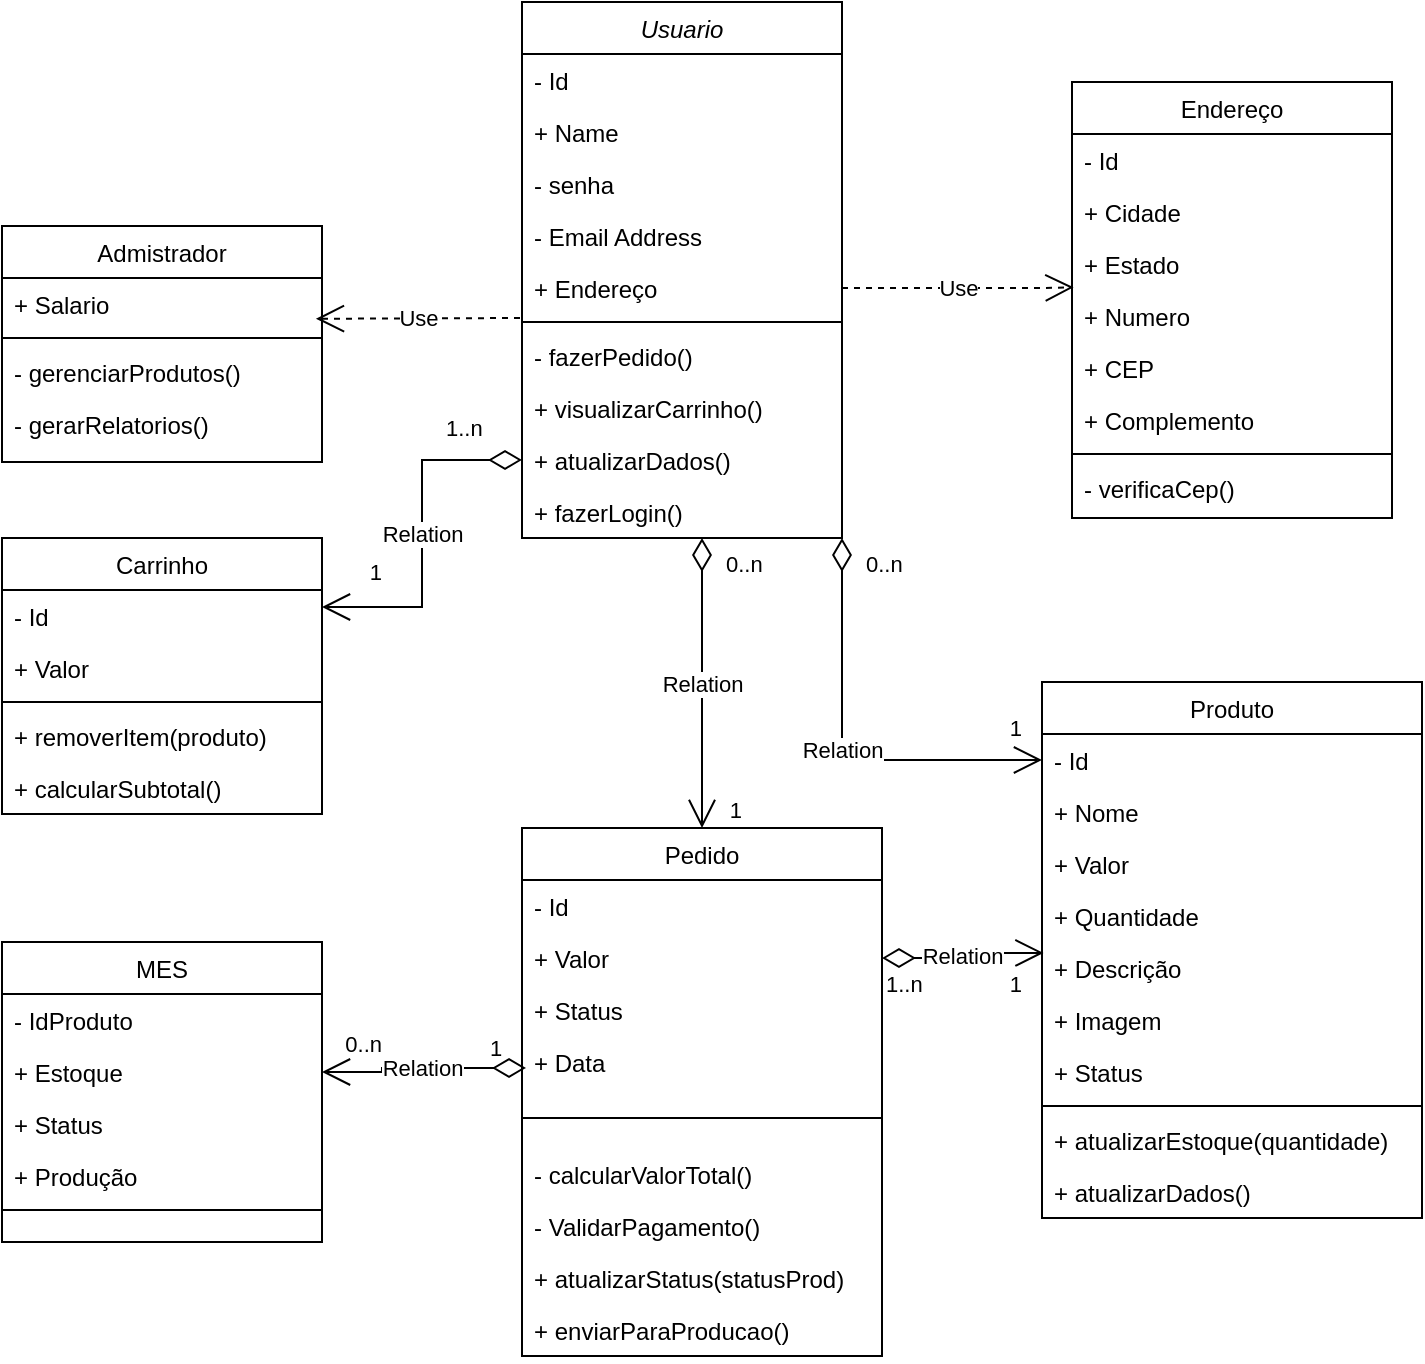 <mxfile version="28.2.3">
  <diagram name="Page-1" id="QN42O1dajfM062Ggao7D">
    <mxGraphModel dx="2015" dy="654" grid="1" gridSize="10" guides="1" tooltips="1" connect="1" arrows="1" fold="1" page="1" pageScale="1" pageWidth="827" pageHeight="1169" math="0" shadow="0">
      <root>
        <mxCell id="0" />
        <mxCell id="1" parent="0" />
        <mxCell id="Cg_36E5Ox_EKI302Rjeo-1" value="Usuario" style="swimlane;fontStyle=2;align=center;verticalAlign=top;childLayout=stackLayout;horizontal=1;startSize=26;horizontalStack=0;resizeParent=1;resizeLast=0;collapsible=1;marginBottom=0;rounded=0;shadow=0;strokeWidth=1;" parent="1" vertex="1">
          <mxGeometry x="-520" y="20" width="160" height="268" as="geometry">
            <mxRectangle x="230" y="140" width="160" height="26" as="alternateBounds" />
          </mxGeometry>
        </mxCell>
        <mxCell id="adGPQmQ8nAiYl6YlBTTS-1" value="- Id" style="text;align=left;verticalAlign=top;spacingLeft=4;spacingRight=4;overflow=hidden;rotatable=0;points=[[0,0.5],[1,0.5]];portConstraint=eastwest;rounded=0;shadow=0;html=0;" parent="Cg_36E5Ox_EKI302Rjeo-1" vertex="1">
          <mxGeometry y="26" width="160" height="26" as="geometry" />
        </mxCell>
        <mxCell id="Cg_36E5Ox_EKI302Rjeo-2" value="+ Name" style="text;align=left;verticalAlign=top;spacingLeft=4;spacingRight=4;overflow=hidden;rotatable=0;points=[[0,0.5],[1,0.5]];portConstraint=eastwest;" parent="Cg_36E5Ox_EKI302Rjeo-1" vertex="1">
          <mxGeometry y="52" width="160" height="26" as="geometry" />
        </mxCell>
        <mxCell id="Cg_36E5Ox_EKI302Rjeo-3" value="- senha" style="text;align=left;verticalAlign=top;spacingLeft=4;spacingRight=4;overflow=hidden;rotatable=0;points=[[0,0.5],[1,0.5]];portConstraint=eastwest;rounded=0;shadow=0;html=0;" parent="Cg_36E5Ox_EKI302Rjeo-1" vertex="1">
          <mxGeometry y="78" width="160" height="26" as="geometry" />
        </mxCell>
        <mxCell id="Cg_36E5Ox_EKI302Rjeo-4" value="- Email Address" style="text;align=left;verticalAlign=top;spacingLeft=4;spacingRight=4;overflow=hidden;rotatable=0;points=[[0,0.5],[1,0.5]];portConstraint=eastwest;rounded=0;shadow=0;html=0;" parent="Cg_36E5Ox_EKI302Rjeo-1" vertex="1">
          <mxGeometry y="104" width="160" height="26" as="geometry" />
        </mxCell>
        <mxCell id="adGPQmQ8nAiYl6YlBTTS-2" value="+ Endereço" style="text;align=left;verticalAlign=top;spacingLeft=4;spacingRight=4;overflow=hidden;rotatable=0;points=[[0,0.5],[1,0.5]];portConstraint=eastwest;rounded=0;shadow=0;html=0;" parent="Cg_36E5Ox_EKI302Rjeo-1" vertex="1">
          <mxGeometry y="130" width="160" height="26" as="geometry" />
        </mxCell>
        <mxCell id="Cg_36E5Ox_EKI302Rjeo-5" value="" style="line;html=1;strokeWidth=1;align=left;verticalAlign=middle;spacingTop=-1;spacingLeft=3;spacingRight=3;rotatable=0;labelPosition=right;points=[];portConstraint=eastwest;" parent="Cg_36E5Ox_EKI302Rjeo-1" vertex="1">
          <mxGeometry y="156" width="160" height="8" as="geometry" />
        </mxCell>
        <mxCell id="Cg_36E5Ox_EKI302Rjeo-6" value="- fazerPedido()" style="text;align=left;verticalAlign=top;spacingLeft=4;spacingRight=4;overflow=hidden;rotatable=0;points=[[0,0.5],[1,0.5]];portConstraint=eastwest;" parent="Cg_36E5Ox_EKI302Rjeo-1" vertex="1">
          <mxGeometry y="164" width="160" height="26" as="geometry" />
        </mxCell>
        <mxCell id="xKiWs514_R8PKGlK2kfR-3" value="+ visualizarCarrinho()" style="text;align=left;verticalAlign=top;spacingLeft=4;spacingRight=4;overflow=hidden;rotatable=0;points=[[0,0.5],[1,0.5]];portConstraint=eastwest;" parent="Cg_36E5Ox_EKI302Rjeo-1" vertex="1">
          <mxGeometry y="190" width="160" height="26" as="geometry" />
        </mxCell>
        <mxCell id="xKiWs514_R8PKGlK2kfR-2" value="+ atualizarDados()" style="text;align=left;verticalAlign=top;spacingLeft=4;spacingRight=4;overflow=hidden;rotatable=0;points=[[0,0.5],[1,0.5]];portConstraint=eastwest;" parent="Cg_36E5Ox_EKI302Rjeo-1" vertex="1">
          <mxGeometry y="216" width="160" height="26" as="geometry" />
        </mxCell>
        <mxCell id="xKiWs514_R8PKGlK2kfR-1" value="+ fazerLogin()" style="text;align=left;verticalAlign=top;spacingLeft=4;spacingRight=4;overflow=hidden;rotatable=0;points=[[0,0.5],[1,0.5]];portConstraint=eastwest;" parent="Cg_36E5Ox_EKI302Rjeo-1" vertex="1">
          <mxGeometry y="242" width="160" height="26" as="geometry" />
        </mxCell>
        <mxCell id="Cg_36E5Ox_EKI302Rjeo-7" value="Endereço" style="swimlane;fontStyle=0;align=center;verticalAlign=top;childLayout=stackLayout;horizontal=1;startSize=26;horizontalStack=0;resizeParent=1;resizeLast=0;collapsible=1;marginBottom=0;rounded=0;shadow=0;strokeWidth=1;" parent="1" vertex="1">
          <mxGeometry x="-245" y="60" width="160" height="218" as="geometry">
            <mxRectangle x="130" y="380" width="160" height="26" as="alternateBounds" />
          </mxGeometry>
        </mxCell>
        <mxCell id="adGPQmQ8nAiYl6YlBTTS-43" value="- Id" style="text;align=left;verticalAlign=top;spacingLeft=4;spacingRight=4;overflow=hidden;rotatable=0;points=[[0,0.5],[1,0.5]];portConstraint=eastwest;rounded=0;shadow=0;html=0;" parent="Cg_36E5Ox_EKI302Rjeo-7" vertex="1">
          <mxGeometry y="26" width="160" height="26" as="geometry" />
        </mxCell>
        <mxCell id="adGPQmQ8nAiYl6YlBTTS-45" value="+ Cidade" style="text;align=left;verticalAlign=top;spacingLeft=4;spacingRight=4;overflow=hidden;rotatable=0;points=[[0,0.5],[1,0.5]];portConstraint=eastwest;rounded=0;shadow=0;html=0;" parent="Cg_36E5Ox_EKI302Rjeo-7" vertex="1">
          <mxGeometry y="52" width="160" height="26" as="geometry" />
        </mxCell>
        <mxCell id="adGPQmQ8nAiYl6YlBTTS-46" value="+ Estado" style="text;align=left;verticalAlign=top;spacingLeft=4;spacingRight=4;overflow=hidden;rotatable=0;points=[[0,0.5],[1,0.5]];portConstraint=eastwest;rounded=0;shadow=0;html=0;" parent="Cg_36E5Ox_EKI302Rjeo-7" vertex="1">
          <mxGeometry y="78" width="160" height="26" as="geometry" />
        </mxCell>
        <mxCell id="Cg_36E5Ox_EKI302Rjeo-9" value="+ Numero" style="text;align=left;verticalAlign=top;spacingLeft=4;spacingRight=4;overflow=hidden;rotatable=0;points=[[0,0.5],[1,0.5]];portConstraint=eastwest;rounded=0;shadow=0;html=0;" parent="Cg_36E5Ox_EKI302Rjeo-7" vertex="1">
          <mxGeometry y="104" width="160" height="26" as="geometry" />
        </mxCell>
        <mxCell id="Cg_36E5Ox_EKI302Rjeo-8" value="+ CEP" style="text;align=left;verticalAlign=top;spacingLeft=4;spacingRight=4;overflow=hidden;rotatable=0;points=[[0,0.5],[1,0.5]];portConstraint=eastwest;" parent="Cg_36E5Ox_EKI302Rjeo-7" vertex="1">
          <mxGeometry y="130" width="160" height="26" as="geometry" />
        </mxCell>
        <mxCell id="adGPQmQ8nAiYl6YlBTTS-44" value="+ Complemento" style="text;align=left;verticalAlign=top;spacingLeft=4;spacingRight=4;overflow=hidden;rotatable=0;points=[[0,0.5],[1,0.5]];portConstraint=eastwest;rounded=0;shadow=0;html=0;" parent="Cg_36E5Ox_EKI302Rjeo-7" vertex="1">
          <mxGeometry y="156" width="160" height="26" as="geometry" />
        </mxCell>
        <mxCell id="Cg_36E5Ox_EKI302Rjeo-10" value="" style="line;html=1;strokeWidth=1;align=left;verticalAlign=middle;spacingTop=-1;spacingLeft=3;spacingRight=3;rotatable=0;labelPosition=right;points=[];portConstraint=eastwest;" parent="Cg_36E5Ox_EKI302Rjeo-7" vertex="1">
          <mxGeometry y="182" width="160" height="8" as="geometry" />
        </mxCell>
        <mxCell id="Cg_36E5Ox_EKI302Rjeo-11" value="- verificaCep()" style="text;align=left;verticalAlign=top;spacingLeft=4;spacingRight=4;overflow=hidden;rotatable=0;points=[[0,0.5],[1,0.5]];portConstraint=eastwest;fontStyle=0" parent="Cg_36E5Ox_EKI302Rjeo-7" vertex="1">
          <mxGeometry y="190" width="160" height="26" as="geometry" />
        </mxCell>
        <mxCell id="Cg_36E5Ox_EKI302Rjeo-14" value="Admistrador" style="swimlane;fontStyle=0;align=center;verticalAlign=top;childLayout=stackLayout;horizontal=1;startSize=26;horizontalStack=0;resizeParent=1;resizeLast=0;collapsible=1;marginBottom=0;rounded=0;shadow=0;strokeWidth=1;" parent="1" vertex="1">
          <mxGeometry x="-780" y="132" width="160" height="118" as="geometry">
            <mxRectangle x="330" y="360" width="170" height="26" as="alternateBounds" />
          </mxGeometry>
        </mxCell>
        <mxCell id="Cg_36E5Ox_EKI302Rjeo-15" value="+ Salario" style="text;align=left;verticalAlign=top;spacingLeft=4;spacingRight=4;overflow=hidden;rotatable=0;points=[[0,0.5],[1,0.5]];portConstraint=eastwest;" parent="Cg_36E5Ox_EKI302Rjeo-14" vertex="1">
          <mxGeometry y="26" width="160" height="26" as="geometry" />
        </mxCell>
        <mxCell id="Cg_36E5Ox_EKI302Rjeo-16" value="" style="line;html=1;strokeWidth=1;align=left;verticalAlign=middle;spacingTop=-1;spacingLeft=3;spacingRight=3;rotatable=0;labelPosition=right;points=[];portConstraint=eastwest;" parent="Cg_36E5Ox_EKI302Rjeo-14" vertex="1">
          <mxGeometry y="52" width="160" height="8" as="geometry" />
        </mxCell>
        <mxCell id="xKiWs514_R8PKGlK2kfR-7" value="- gerenciarProdutos()" style="text;align=left;verticalAlign=top;spacingLeft=4;spacingRight=4;overflow=hidden;rotatable=0;points=[[0,0.5],[1,0.5]];portConstraint=eastwest;" parent="Cg_36E5Ox_EKI302Rjeo-14" vertex="1">
          <mxGeometry y="60" width="160" height="26" as="geometry" />
        </mxCell>
        <mxCell id="xKiWs514_R8PKGlK2kfR-9" value="- gerarRelatorios()" style="text;align=left;verticalAlign=top;spacingLeft=4;spacingRight=4;overflow=hidden;rotatable=0;points=[[0,0.5],[1,0.5]];portConstraint=eastwest;" parent="Cg_36E5Ox_EKI302Rjeo-14" vertex="1">
          <mxGeometry y="86" width="160" height="26" as="geometry" />
        </mxCell>
        <mxCell id="adGPQmQ8nAiYl6YlBTTS-3" value="Produto" style="swimlane;fontStyle=0;align=center;verticalAlign=top;childLayout=stackLayout;horizontal=1;startSize=26;horizontalStack=0;resizeParent=1;resizeLast=0;collapsible=1;marginBottom=0;rounded=0;shadow=0;strokeWidth=1;" parent="1" vertex="1">
          <mxGeometry x="-260" y="360" width="190" height="268" as="geometry">
            <mxRectangle x="550" y="140" width="160" height="26" as="alternateBounds" />
          </mxGeometry>
        </mxCell>
        <mxCell id="adGPQmQ8nAiYl6YlBTTS-5" value="- Id" style="text;align=left;verticalAlign=top;spacingLeft=4;spacingRight=4;overflow=hidden;rotatable=0;points=[[0,0.5],[1,0.5]];portConstraint=eastwest;rounded=0;shadow=0;html=0;" parent="adGPQmQ8nAiYl6YlBTTS-3" vertex="1">
          <mxGeometry y="26" width="190" height="26" as="geometry" />
        </mxCell>
        <mxCell id="adGPQmQ8nAiYl6YlBTTS-4" value="+ Nome" style="text;align=left;verticalAlign=top;spacingLeft=4;spacingRight=4;overflow=hidden;rotatable=0;points=[[0,0.5],[1,0.5]];portConstraint=eastwest;" parent="adGPQmQ8nAiYl6YlBTTS-3" vertex="1">
          <mxGeometry y="52" width="190" height="26" as="geometry" />
        </mxCell>
        <mxCell id="adGPQmQ8nAiYl6YlBTTS-6" value="+ Valor" style="text;align=left;verticalAlign=top;spacingLeft=4;spacingRight=4;overflow=hidden;rotatable=0;points=[[0,0.5],[1,0.5]];portConstraint=eastwest;rounded=0;shadow=0;html=0;" parent="adGPQmQ8nAiYl6YlBTTS-3" vertex="1">
          <mxGeometry y="78" width="190" height="26" as="geometry" />
        </mxCell>
        <mxCell id="adGPQmQ8nAiYl6YlBTTS-7" value="+ Quantidade" style="text;align=left;verticalAlign=top;spacingLeft=4;spacingRight=4;overflow=hidden;rotatable=0;points=[[0,0.5],[1,0.5]];portConstraint=eastwest;rounded=0;shadow=0;html=0;" parent="adGPQmQ8nAiYl6YlBTTS-3" vertex="1">
          <mxGeometry y="104" width="190" height="26" as="geometry" />
        </mxCell>
        <mxCell id="adGPQmQ8nAiYl6YlBTTS-12" value="+ Descrição" style="text;align=left;verticalAlign=top;spacingLeft=4;spacingRight=4;overflow=hidden;rotatable=0;points=[[0,0.5],[1,0.5]];portConstraint=eastwest;rounded=0;shadow=0;html=0;" parent="adGPQmQ8nAiYl6YlBTTS-3" vertex="1">
          <mxGeometry y="130" width="190" height="26" as="geometry" />
        </mxCell>
        <mxCell id="adGPQmQ8nAiYl6YlBTTS-13" value="+ Imagem" style="text;align=left;verticalAlign=top;spacingLeft=4;spacingRight=4;overflow=hidden;rotatable=0;points=[[0,0.5],[1,0.5]];portConstraint=eastwest;rounded=0;shadow=0;html=0;" parent="adGPQmQ8nAiYl6YlBTTS-3" vertex="1">
          <mxGeometry y="156" width="190" height="26" as="geometry" />
        </mxCell>
        <mxCell id="adGPQmQ8nAiYl6YlBTTS-8" value="+ Status" style="text;align=left;verticalAlign=top;spacingLeft=4;spacingRight=4;overflow=hidden;rotatable=0;points=[[0,0.5],[1,0.5]];portConstraint=eastwest;rounded=0;shadow=0;html=0;" parent="adGPQmQ8nAiYl6YlBTTS-3" vertex="1">
          <mxGeometry y="182" width="190" height="26" as="geometry" />
        </mxCell>
        <mxCell id="adGPQmQ8nAiYl6YlBTTS-9" value="" style="line;html=1;strokeWidth=1;align=left;verticalAlign=middle;spacingTop=-1;spacingLeft=3;spacingRight=3;rotatable=0;labelPosition=right;points=[];portConstraint=eastwest;" parent="adGPQmQ8nAiYl6YlBTTS-3" vertex="1">
          <mxGeometry y="208" width="190" height="8" as="geometry" />
        </mxCell>
        <mxCell id="adGPQmQ8nAiYl6YlBTTS-11" value="+ atualizarEstoque(quantidade)" style="text;align=left;verticalAlign=top;spacingLeft=4;spacingRight=4;overflow=hidden;rotatable=0;points=[[0,0.5],[1,0.5]];portConstraint=eastwest;" parent="adGPQmQ8nAiYl6YlBTTS-3" vertex="1">
          <mxGeometry y="216" width="190" height="26" as="geometry" />
        </mxCell>
        <mxCell id="xKiWs514_R8PKGlK2kfR-18" value="+ atualizarDados()" style="text;align=left;verticalAlign=top;spacingLeft=4;spacingRight=4;overflow=hidden;rotatable=0;points=[[0,0.5],[1,0.5]];portConstraint=eastwest;" parent="adGPQmQ8nAiYl6YlBTTS-3" vertex="1">
          <mxGeometry y="242" width="190" height="26" as="geometry" />
        </mxCell>
        <mxCell id="adGPQmQ8nAiYl6YlBTTS-14" value="Carrinho" style="swimlane;fontStyle=0;align=center;verticalAlign=top;childLayout=stackLayout;horizontal=1;startSize=26;horizontalStack=0;resizeParent=1;resizeLast=0;collapsible=1;marginBottom=0;rounded=0;shadow=0;strokeWidth=1;" parent="1" vertex="1">
          <mxGeometry x="-780" y="288" width="160" height="138" as="geometry">
            <mxRectangle x="550" y="140" width="160" height="26" as="alternateBounds" />
          </mxGeometry>
        </mxCell>
        <mxCell id="adGPQmQ8nAiYl6YlBTTS-15" value="- Id" style="text;align=left;verticalAlign=top;spacingLeft=4;spacingRight=4;overflow=hidden;rotatable=0;points=[[0,0.5],[1,0.5]];portConstraint=eastwest;rounded=0;shadow=0;html=0;" parent="adGPQmQ8nAiYl6YlBTTS-14" vertex="1">
          <mxGeometry y="26" width="160" height="26" as="geometry" />
        </mxCell>
        <mxCell id="adGPQmQ8nAiYl6YlBTTS-17" value="+ Valor" style="text;align=left;verticalAlign=top;spacingLeft=4;spacingRight=4;overflow=hidden;rotatable=0;points=[[0,0.5],[1,0.5]];portConstraint=eastwest;rounded=0;shadow=0;html=0;" parent="adGPQmQ8nAiYl6YlBTTS-14" vertex="1">
          <mxGeometry y="52" width="160" height="26" as="geometry" />
        </mxCell>
        <mxCell id="adGPQmQ8nAiYl6YlBTTS-22" value="" style="line;html=1;strokeWidth=1;align=left;verticalAlign=middle;spacingTop=-1;spacingLeft=3;spacingRight=3;rotatable=0;labelPosition=right;points=[];portConstraint=eastwest;" parent="adGPQmQ8nAiYl6YlBTTS-14" vertex="1">
          <mxGeometry y="78" width="160" height="8" as="geometry" />
        </mxCell>
        <mxCell id="xKiWs514_R8PKGlK2kfR-19" value="+ removerItem(produto)" style="text;align=left;verticalAlign=top;spacingLeft=4;spacingRight=4;overflow=hidden;rotatable=0;points=[[0,0.5],[1,0.5]];portConstraint=eastwest;rounded=0;shadow=0;html=0;" parent="adGPQmQ8nAiYl6YlBTTS-14" vertex="1">
          <mxGeometry y="86" width="160" height="26" as="geometry" />
        </mxCell>
        <mxCell id="xKiWs514_R8PKGlK2kfR-20" value="+ calcularSubtotal()" style="text;align=left;verticalAlign=top;spacingLeft=4;spacingRight=4;overflow=hidden;rotatable=0;points=[[0,0.5],[1,0.5]];portConstraint=eastwest;rounded=0;shadow=0;html=0;" parent="adGPQmQ8nAiYl6YlBTTS-14" vertex="1">
          <mxGeometry y="112" width="160" height="26" as="geometry" />
        </mxCell>
        <mxCell id="adGPQmQ8nAiYl6YlBTTS-31" value="MES" style="swimlane;fontStyle=0;align=center;verticalAlign=top;childLayout=stackLayout;horizontal=1;startSize=26;horizontalStack=0;resizeParent=1;resizeLast=0;collapsible=1;marginBottom=0;rounded=0;shadow=0;strokeWidth=1;" parent="1" vertex="1">
          <mxGeometry x="-780" y="490" width="160" height="150" as="geometry">
            <mxRectangle x="550" y="140" width="160" height="26" as="alternateBounds" />
          </mxGeometry>
        </mxCell>
        <mxCell id="adGPQmQ8nAiYl6YlBTTS-32" value="- IdProduto" style="text;align=left;verticalAlign=top;spacingLeft=4;spacingRight=4;overflow=hidden;rotatable=0;points=[[0,0.5],[1,0.5]];portConstraint=eastwest;rounded=0;shadow=0;html=0;" parent="adGPQmQ8nAiYl6YlBTTS-31" vertex="1">
          <mxGeometry y="26" width="160" height="26" as="geometry" />
        </mxCell>
        <mxCell id="adGPQmQ8nAiYl6YlBTTS-35" value="+ Estoque" style="text;align=left;verticalAlign=top;spacingLeft=4;spacingRight=4;overflow=hidden;rotatable=0;points=[[0,0.5],[1,0.5]];portConstraint=eastwest;rounded=0;shadow=0;html=0;" parent="adGPQmQ8nAiYl6YlBTTS-31" vertex="1">
          <mxGeometry y="52" width="160" height="26" as="geometry" />
        </mxCell>
        <mxCell id="adGPQmQ8nAiYl6YlBTTS-38" value="+ Status" style="text;align=left;verticalAlign=top;spacingLeft=4;spacingRight=4;overflow=hidden;rotatable=0;points=[[0,0.5],[1,0.5]];portConstraint=eastwest;rounded=0;shadow=0;html=0;" parent="adGPQmQ8nAiYl6YlBTTS-31" vertex="1">
          <mxGeometry y="78" width="160" height="26" as="geometry" />
        </mxCell>
        <mxCell id="adGPQmQ8nAiYl6YlBTTS-40" value="+ Produção" style="text;align=left;verticalAlign=top;spacingLeft=4;spacingRight=4;overflow=hidden;rotatable=0;points=[[0,0.5],[1,0.5]];portConstraint=eastwest;" parent="adGPQmQ8nAiYl6YlBTTS-31" vertex="1">
          <mxGeometry y="104" width="160" height="26" as="geometry" />
        </mxCell>
        <mxCell id="adGPQmQ8nAiYl6YlBTTS-39" value="" style="line;html=1;strokeWidth=1;align=left;verticalAlign=middle;spacingTop=-1;spacingLeft=3;spacingRight=3;rotatable=0;labelPosition=right;points=[];portConstraint=eastwest;" parent="adGPQmQ8nAiYl6YlBTTS-31" vertex="1">
          <mxGeometry y="130" width="160" height="8" as="geometry" />
        </mxCell>
        <mxCell id="adGPQmQ8nAiYl6YlBTTS-25" value="Pedido" style="swimlane;fontStyle=0;align=center;verticalAlign=top;childLayout=stackLayout;horizontal=1;startSize=26;horizontalStack=0;resizeParent=1;resizeLast=0;collapsible=1;marginBottom=0;rounded=0;shadow=0;strokeWidth=1;" parent="1" vertex="1">
          <mxGeometry x="-520" y="433" width="180" height="264" as="geometry">
            <mxRectangle x="-520" y="462" width="160" height="26" as="alternateBounds" />
          </mxGeometry>
        </mxCell>
        <mxCell id="adGPQmQ8nAiYl6YlBTTS-26" value="- Id" style="text;align=left;verticalAlign=top;spacingLeft=4;spacingRight=4;overflow=hidden;rotatable=0;points=[[0,0.5],[1,0.5]];portConstraint=eastwest;rounded=0;shadow=0;html=0;" parent="adGPQmQ8nAiYl6YlBTTS-25" vertex="1">
          <mxGeometry y="26" width="180" height="26" as="geometry" />
        </mxCell>
        <mxCell id="adGPQmQ8nAiYl6YlBTTS-27" value="+ Valor" style="text;align=left;verticalAlign=top;spacingLeft=4;spacingRight=4;overflow=hidden;rotatable=0;points=[[0,0.5],[1,0.5]];portConstraint=eastwest;rounded=0;shadow=0;html=0;" parent="adGPQmQ8nAiYl6YlBTTS-25" vertex="1">
          <mxGeometry y="52" width="180" height="26" as="geometry" />
        </mxCell>
        <mxCell id="adGPQmQ8nAiYl6YlBTTS-29" value="+ Status" style="text;align=left;verticalAlign=top;spacingLeft=4;spacingRight=4;overflow=hidden;rotatable=0;points=[[0,0.5],[1,0.5]];portConstraint=eastwest;rounded=0;shadow=0;html=0;" parent="adGPQmQ8nAiYl6YlBTTS-25" vertex="1">
          <mxGeometry y="78" width="180" height="26" as="geometry" />
        </mxCell>
        <mxCell id="adGPQmQ8nAiYl6YlBTTS-30" value="+ Data" style="text;align=left;verticalAlign=top;spacingLeft=4;spacingRight=4;overflow=hidden;rotatable=0;points=[[0,0.5],[1,0.5]];portConstraint=eastwest;rounded=0;shadow=0;html=0;" parent="adGPQmQ8nAiYl6YlBTTS-25" vertex="1">
          <mxGeometry y="104" width="180" height="26" as="geometry" />
        </mxCell>
        <mxCell id="adGPQmQ8nAiYl6YlBTTS-28" value="" style="line;html=1;strokeWidth=1;align=left;verticalAlign=middle;spacingTop=-1;spacingLeft=3;spacingRight=3;rotatable=0;labelPosition=right;points=[];portConstraint=eastwest;" parent="adGPQmQ8nAiYl6YlBTTS-25" vertex="1">
          <mxGeometry y="130" width="180" height="30" as="geometry" />
        </mxCell>
        <mxCell id="xKiWs514_R8PKGlK2kfR-10" value="- calcularValorTotal()" style="text;align=left;verticalAlign=top;spacingLeft=4;spacingRight=4;overflow=hidden;rotatable=0;points=[[0,0.5],[1,0.5]];portConstraint=eastwest;rounded=0;shadow=0;html=0;" parent="adGPQmQ8nAiYl6YlBTTS-25" vertex="1">
          <mxGeometry y="160" width="180" height="26" as="geometry" />
        </mxCell>
        <mxCell id="B1BrV4EoN0yX-AyWGLp0-1" value="- ValidarPagamento()" style="text;align=left;verticalAlign=top;spacingLeft=4;spacingRight=4;overflow=hidden;rotatable=0;points=[[0,0.5],[1,0.5]];portConstraint=eastwest;" vertex="1" parent="adGPQmQ8nAiYl6YlBTTS-25">
          <mxGeometry y="186" width="180" height="26" as="geometry" />
        </mxCell>
        <mxCell id="xKiWs514_R8PKGlK2kfR-12" value="+ atualizarStatus(statusProd)" style="text;align=left;verticalAlign=top;spacingLeft=4;spacingRight=4;overflow=hidden;rotatable=0;points=[[0,0.5],[1,0.5]];portConstraint=eastwest;rounded=0;shadow=0;html=0;" parent="adGPQmQ8nAiYl6YlBTTS-25" vertex="1">
          <mxGeometry y="212" width="180" height="26" as="geometry" />
        </mxCell>
        <mxCell id="xKiWs514_R8PKGlK2kfR-13" value="+ enviarParaProducao()" style="text;align=left;verticalAlign=top;spacingLeft=4;spacingRight=4;overflow=hidden;rotatable=0;points=[[0,0.5],[1,0.5]];portConstraint=eastwest;rounded=0;shadow=0;html=0;" parent="adGPQmQ8nAiYl6YlBTTS-25" vertex="1">
          <mxGeometry y="238" width="180" height="26" as="geometry" />
        </mxCell>
        <mxCell id="adGPQmQ8nAiYl6YlBTTS-49" value="Relation" style="endArrow=open;html=1;endSize=12;startArrow=diamondThin;startSize=14;startFill=0;edgeStyle=orthogonalEdgeStyle;rounded=0;entryX=0.5;entryY=0;entryDx=0;entryDy=0;" parent="1" target="adGPQmQ8nAiYl6YlBTTS-25" edge="1">
          <mxGeometry relative="1" as="geometry">
            <mxPoint x="-430" y="288" as="sourcePoint" />
            <mxPoint x="-190" y="342" as="targetPoint" />
            <Array as="points">
              <mxPoint x="-430" y="288" />
            </Array>
          </mxGeometry>
        </mxCell>
        <mxCell id="adGPQmQ8nAiYl6YlBTTS-50" value="0..n" style="edgeLabel;resizable=0;html=1;align=left;verticalAlign=top;" parent="adGPQmQ8nAiYl6YlBTTS-49" connectable="0" vertex="1">
          <mxGeometry x="-1" relative="1" as="geometry">
            <mxPoint x="10" as="offset" />
          </mxGeometry>
        </mxCell>
        <mxCell id="adGPQmQ8nAiYl6YlBTTS-51" value="1" style="edgeLabel;resizable=0;html=1;align=right;verticalAlign=top;" parent="adGPQmQ8nAiYl6YlBTTS-49" connectable="0" vertex="1">
          <mxGeometry x="1" relative="1" as="geometry">
            <mxPoint x="20" y="-22" as="offset" />
          </mxGeometry>
        </mxCell>
        <mxCell id="adGPQmQ8nAiYl6YlBTTS-52" value="Relation" style="endArrow=open;html=1;endSize=12;startArrow=diamondThin;startSize=14;startFill=0;edgeStyle=orthogonalEdgeStyle;rounded=0;entryX=0;entryY=0.5;entryDx=0;entryDy=0;exitX=1;exitY=1;exitDx=0;exitDy=0;" parent="1" source="Cg_36E5Ox_EKI302Rjeo-1" target="adGPQmQ8nAiYl6YlBTTS-5" edge="1">
          <mxGeometry relative="1" as="geometry">
            <mxPoint x="-440" y="342" as="sourcePoint" />
            <mxPoint x="-190" y="532" as="targetPoint" />
          </mxGeometry>
        </mxCell>
        <mxCell id="adGPQmQ8nAiYl6YlBTTS-53" value="0..n" style="edgeLabel;resizable=0;html=1;align=left;verticalAlign=top;" parent="adGPQmQ8nAiYl6YlBTTS-52" connectable="0" vertex="1">
          <mxGeometry x="-1" relative="1" as="geometry">
            <mxPoint x="10" as="offset" />
          </mxGeometry>
        </mxCell>
        <mxCell id="adGPQmQ8nAiYl6YlBTTS-54" value="1" style="edgeLabel;resizable=0;html=1;align=right;verticalAlign=top;" parent="adGPQmQ8nAiYl6YlBTTS-52" connectable="0" vertex="1">
          <mxGeometry x="1" relative="1" as="geometry">
            <mxPoint x="-10" y="-29" as="offset" />
          </mxGeometry>
        </mxCell>
        <mxCell id="adGPQmQ8nAiYl6YlBTTS-57" value="Relation" style="endArrow=open;html=1;endSize=12;startArrow=diamondThin;startSize=14;startFill=0;edgeStyle=orthogonalEdgeStyle;rounded=0;entryX=1;entryY=0.25;entryDx=0;entryDy=0;exitX=0;exitY=0.5;exitDx=0;exitDy=0;" parent="1" source="xKiWs514_R8PKGlK2kfR-2" target="adGPQmQ8nAiYl6YlBTTS-14" edge="1">
          <mxGeometry relative="1" as="geometry">
            <mxPoint x="-500" y="342" as="sourcePoint" />
            <mxPoint x="-50" y="551" as="targetPoint" />
          </mxGeometry>
        </mxCell>
        <mxCell id="adGPQmQ8nAiYl6YlBTTS-58" value="1..n" style="edgeLabel;resizable=0;html=1;align=left;verticalAlign=top;" parent="adGPQmQ8nAiYl6YlBTTS-57" connectable="0" vertex="1">
          <mxGeometry x="-1" relative="1" as="geometry">
            <mxPoint x="-40" y="-29" as="offset" />
          </mxGeometry>
        </mxCell>
        <mxCell id="adGPQmQ8nAiYl6YlBTTS-59" value="1" style="edgeLabel;resizable=0;html=1;align=right;verticalAlign=top;" parent="adGPQmQ8nAiYl6YlBTTS-57" connectable="0" vertex="1">
          <mxGeometry x="1" relative="1" as="geometry">
            <mxPoint x="30" y="-31" as="offset" />
          </mxGeometry>
        </mxCell>
        <mxCell id="adGPQmQ8nAiYl6YlBTTS-64" value="Use" style="endArrow=open;endSize=12;dashed=1;html=1;rounded=0;exitX=1;exitY=0.5;exitDx=0;exitDy=0;entryX=0.005;entryY=0.949;entryDx=0;entryDy=0;entryPerimeter=0;" parent="1" source="adGPQmQ8nAiYl6YlBTTS-2" target="adGPQmQ8nAiYl6YlBTTS-46" edge="1">
          <mxGeometry width="160" relative="1" as="geometry">
            <mxPoint x="-360" y="236.52" as="sourcePoint" />
            <mxPoint x="-181" y="160" as="targetPoint" />
            <Array as="points">
              <mxPoint x="-260" y="163" />
            </Array>
          </mxGeometry>
        </mxCell>
        <mxCell id="adGPQmQ8nAiYl6YlBTTS-65" value="Use" style="endArrow=open;endSize=12;dashed=1;html=1;rounded=0;entryX=0.981;entryY=0.784;entryDx=0;entryDy=0;entryPerimeter=0;" parent="1" target="Cg_36E5Ox_EKI302Rjeo-15" edge="1">
          <mxGeometry width="160" relative="1" as="geometry">
            <mxPoint x="-521" y="178" as="sourcePoint" />
            <mxPoint x="-570" y="212" as="targetPoint" />
          </mxGeometry>
        </mxCell>
        <mxCell id="adGPQmQ8nAiYl6YlBTTS-66" value="Relation" style="endArrow=open;html=1;endSize=12;startArrow=diamondThin;startSize=14;startFill=0;edgeStyle=orthogonalEdgeStyle;rounded=0;entryX=1;entryY=0.5;entryDx=0;entryDy=0;" parent="1" target="adGPQmQ8nAiYl6YlBTTS-35" edge="1">
          <mxGeometry relative="1" as="geometry">
            <mxPoint x="-518" y="553" as="sourcePoint" />
            <mxPoint x="10" y="831" as="targetPoint" />
            <Array as="points">
              <mxPoint x="-518" y="553" />
              <mxPoint x="-590" y="553" />
              <mxPoint x="-590" y="555" />
            </Array>
          </mxGeometry>
        </mxCell>
        <mxCell id="adGPQmQ8nAiYl6YlBTTS-67" value="1" style="edgeLabel;resizable=0;html=1;align=left;verticalAlign=top;" parent="adGPQmQ8nAiYl6YlBTTS-66" connectable="0" vertex="1">
          <mxGeometry x="-1" relative="1" as="geometry">
            <mxPoint x="-20" y="-23" as="offset" />
          </mxGeometry>
        </mxCell>
        <mxCell id="adGPQmQ8nAiYl6YlBTTS-68" value="0..n" style="edgeLabel;resizable=0;html=1;align=right;verticalAlign=top;" parent="adGPQmQ8nAiYl6YlBTTS-66" connectable="0" vertex="1">
          <mxGeometry x="1" relative="1" as="geometry">
            <mxPoint x="30" y="-27" as="offset" />
          </mxGeometry>
        </mxCell>
        <mxCell id="xKiWs514_R8PKGlK2kfR-14" value="Relation" style="endArrow=open;html=1;endSize=12;startArrow=diamondThin;startSize=14;startFill=0;edgeStyle=orthogonalEdgeStyle;rounded=0;entryX=0.004;entryY=0.21;entryDx=0;entryDy=0;exitX=1;exitY=0.5;exitDx=0;exitDy=0;entryPerimeter=0;" parent="1" source="adGPQmQ8nAiYl6YlBTTS-27" target="adGPQmQ8nAiYl6YlBTTS-12" edge="1">
          <mxGeometry relative="1" as="geometry">
            <mxPoint x="-260" y="470" as="sourcePoint" />
            <mxPoint x="-80" y="613" as="targetPoint" />
          </mxGeometry>
        </mxCell>
        <mxCell id="xKiWs514_R8PKGlK2kfR-15" value="1..n" style="edgeLabel;resizable=0;html=1;align=left;verticalAlign=top;" parent="xKiWs514_R8PKGlK2kfR-14" connectable="0" vertex="1">
          <mxGeometry x="-1" relative="1" as="geometry" />
        </mxCell>
        <mxCell id="xKiWs514_R8PKGlK2kfR-16" value="1" style="edgeLabel;resizable=0;html=1;align=right;verticalAlign=top;" parent="xKiWs514_R8PKGlK2kfR-14" connectable="0" vertex="1">
          <mxGeometry x="1" relative="1" as="geometry">
            <mxPoint x="-10" y="3" as="offset" />
          </mxGeometry>
        </mxCell>
      </root>
    </mxGraphModel>
  </diagram>
</mxfile>
